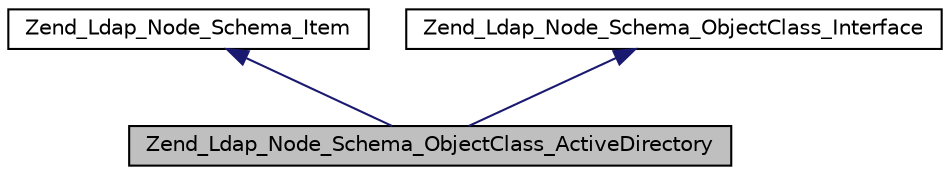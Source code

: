 digraph G
{
  edge [fontname="Helvetica",fontsize="10",labelfontname="Helvetica",labelfontsize="10"];
  node [fontname="Helvetica",fontsize="10",shape=record];
  Node1 [label="Zend_Ldap_Node_Schema_ObjectClass_ActiveDirectory",height=0.2,width=0.4,color="black", fillcolor="grey75", style="filled" fontcolor="black"];
  Node2 -> Node1 [dir="back",color="midnightblue",fontsize="10",style="solid",fontname="Helvetica"];
  Node2 [label="Zend_Ldap_Node_Schema_Item",height=0.2,width=0.4,color="black", fillcolor="white", style="filled",URL="$class_zend___ldap___node___schema___item.html"];
  Node3 -> Node1 [dir="back",color="midnightblue",fontsize="10",style="solid",fontname="Helvetica"];
  Node3 [label="Zend_Ldap_Node_Schema_ObjectClass_Interface",height=0.2,width=0.4,color="black", fillcolor="white", style="filled",URL="$interface_zend___ldap___node___schema___object_class___interface.html"];
}
